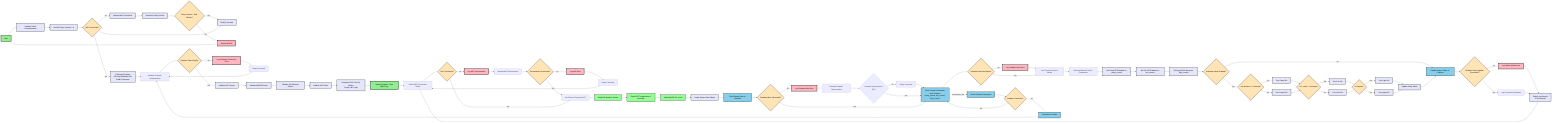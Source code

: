flowchart LR
    A[Start] --> B[Initialize Serial Communication]
    B --> C[Set WiFi Retry Counter = 0]
    C --> D{WiFi Connected?}
    D -->|No| E[Attempt WiFi Connection]
    E --> F[Increment Retry Counter]
    F --> G{Retry Counter < Max Retries?}
    G -->|Yes| H[Delay 2 seconds]
    H --> D
    G -->|No| I[Restart ESP32]
    I --> A
    
    D -->|Yes| J[Configure Firebase<br/>API Key, Database URL<br/>Email, Password]
    J --> K[Initialize Firebase Authentication]
    K --> L{Firebase Token Ready?}
    L -->|No| M[Log Firebase Connection Error]
    M --> N[Delay 5 seconds]
    N --> K
    L -->|Yes| O[Initialize DHT Sensor]
    O --> P[Initialize MQ135 Sensor]
    P --> Q[Initialize Soil Moisture Sensor]
    Q --> R[Initialize NTP Client]
    R --> S[Configure GPIO Pins for Relays<br/>Pump, Fan, Light]
    S --> T[Setup Complete - Start Main Loop]
    
    T --> U[Check WiFi Connection Status]
    U --> V{WiFi Connected?}
    V -->|No| W[Log WiFi Disconnection]
    W --> X[Attempt WiFi Reconnection]
    X --> Y{Reconnection Successful?}
    Y -->|No| Z[Log WiFi Error]
    Z --> AA[Delay 5 seconds]
    AA --> U
    Y -->|Yes| BB[Get Current Time from NTP]
    V -->|Yes| BB
    
    BB --> CC[Read Soil Moisture Sensor]
    CC --> DD[Read DHT Temperature & Humidity]
    DD --> EE[Read MQ135 CO₂ Level]
    EE --> FF[Create Sensor Data Object]
    FF --> GG[Send Sensor Data to Firebase]
    GG --> HH{Firebase Write Successful?}
    HH -->|No| II[Log Firebase Write Error]
    II --> JJ[Attempt Firebase Reconnection]
    JJ --> KK{Firebase Reconnection OK?}
    KK -->|No| LL[Delay 3 seconds]
    LL --> MM[Continue to Control Commands]
    KK -->|Yes| MM
    HH -->|Yes| MM[Fetch Control Commands from Firebase<br/>pump_control, fan_control, light_control]
    
    MM --> NN{Firebase Read Successful?}
    NN -->|No| OO[Log Firebase Read Error]
    OO --> PP[Use Previous Control Values]
    NN -->|Yes| PP
    PP --> QQ[Execute Manual Control Commands]
    QQ --> RR[Set Pump GPIO based on pump_control]
    RR --> SS[Set Fan GPIO based on fan_control]
    SS --> TT[Set Light GPIO based on light_control]
    
    TT --> UU{Automatic Mode Enabled?}
    UU -->|No| VV[Update Device Status in Firebase]
    UU -->|Yes| WW{Soil Moisture < Threshold?}
    WW -->|Yes| XX[Turn Pump ON]
    WW -->|No| YY[Turn Pump OFF]
    XX --> ZZ{CO₂ Level > Threshold?}
    YY --> ZZ
    ZZ -->|Yes| AAA[Turn Fan ON]
    ZZ -->|No| BBB[Turn Fan OFF]
    AAA --> CCC{Is Daytime?}
    BBB --> CCC
    CCC -->|Yes| DDD[Turn Light ON]
    CCC -->|No| EEE[Turn Light OFF]
    DDD --> FFF[Update Relay States]
    EEE --> FFF
    
    FFF --> VV
    VV --> GGG{Firebase Status Update Successful?}
    GGG -->|No| HHH[Log Status Update Error]
    GGG -->|Yes| III[Log Successful Operation]
    HHH --> JJJ[Delay Loop Interval<br/>5-10 seconds]
    III --> JJJ
    JJJ --> U
    
    %% Error handling connections
    MM -.->|Connection Lost| KKK[Check Firebase Connection]
    KKK --> LLL{Firebase Connected?}
    LLL -->|No| MMM[Reinitialize Firebase]
    MMM --> K
    LLL -->|Yes| MM
    
    %% Styling - High contrast colors for better visibility
    classDef startEnd fill:#90EE90,stroke:#000000,stroke-width:3px,color:#000000
    classDef process fill:#E6E6FA,stroke:#000000,stroke-width:2px,color:#000000
    classDef decision fill:#FFE4B5,stroke:#000000,stroke-width:2px,color:#000000
    classDef error fill:#FFB6C1,stroke:#000000,stroke-width:3px,color:#000000
    classDef sensor fill:#98FB98,stroke:#000000,stroke-width:2px,color:#000000
    classDef firebase fill:#87CEEB,stroke:#000000,stroke-width:2px,color:#000000
    
    class A,T startEnd
    class B,C,E,F,H,J,O,P,Q,R,S,CC,DD,EE,FF,RR,SS,TT,XX,YY,AAA,BBB,DDD,EEE,FFF,JJJ process
    class D,G,L,V,Y,HH,NN,UU,WW,ZZ,CCC,GGG,LLL decision
    class I,M,W,Z,II,OO,HHH error
    class CC,DD,EE sensor
    class GG,MM,VV,KKK,MMM firebase